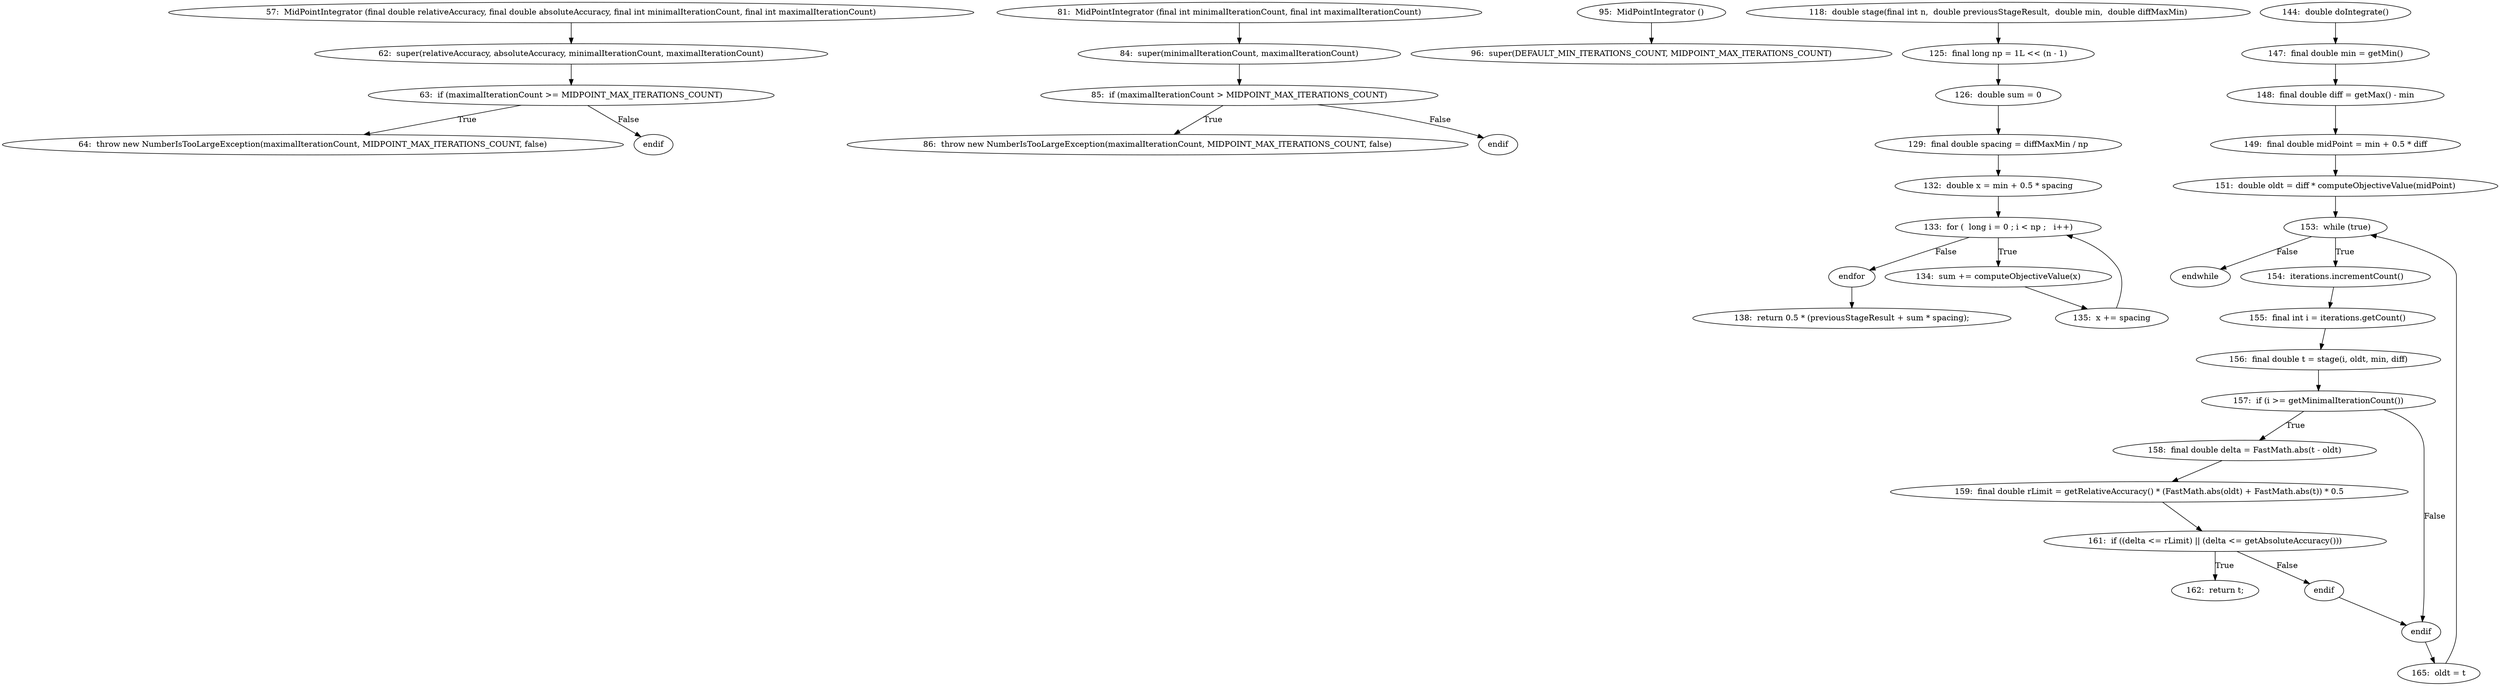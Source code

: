 digraph MidPointIntegrator_CFG {
  // graph-vertices
  v1  [label="57:  MidPointIntegrator (final double relativeAccuracy, final double absoluteAccuracy, final int minimalIterationCount, final int maximalIterationCount)"];
  v2  [label="62:  super(relativeAccuracy, absoluteAccuracy, minimalIterationCount, maximalIterationCount)"];
  v3  [label="63:  if (maximalIterationCount >= MIDPOINT_MAX_ITERATIONS_COUNT)"];
  v4  [label="64:  throw new NumberIsTooLargeException(maximalIterationCount, MIDPOINT_MAX_ITERATIONS_COUNT, false)"];
  v5  [label="endif"];
  v6  [label="81:  MidPointIntegrator (final int minimalIterationCount, final int maximalIterationCount)"];
  v7  [label="84:  super(minimalIterationCount, maximalIterationCount)"];
  v8  [label="85:  if (maximalIterationCount > MIDPOINT_MAX_ITERATIONS_COUNT)"];
  v9  [label="86:  throw new NumberIsTooLargeException(maximalIterationCount, MIDPOINT_MAX_ITERATIONS_COUNT, false)"];
  v10  [label="endif"];
  v11  [label="95:  MidPointIntegrator ()"];
  v12  [label="96:  super(DEFAULT_MIN_ITERATIONS_COUNT, MIDPOINT_MAX_ITERATIONS_COUNT)"];
  v13  [label="118:  double stage(final int n,  double previousStageResult,  double min,  double diffMaxMin)"];
  v14  [label="125:  final long np = 1L << (n - 1)"];
  v15  [label="126:  double sum = 0"];
  v16  [label="129:  final double spacing = diffMaxMin / np"];
  v17  [label="132:  double x = min + 0.5 * spacing"];
  v18  [label="133:  for (  long i = 0 ; i < np ;   i++)"];
  v21  [label="endfor"];
  v22  [label="134:  sum += computeObjectiveValue(x)"];
  v23  [label="135:  x += spacing"];
  v24  [label="138:  return 0.5 * (previousStageResult + sum * spacing);"];
  v25  [label="144:  double doIntegrate()"];
  v26  [label="147:  final double min = getMin()"];
  v27  [label="148:  final double diff = getMax() - min"];
  v28  [label="149:  final double midPoint = min + 0.5 * diff"];
  v29  [label="151:  double oldt = diff * computeObjectiveValue(midPoint)"];
  v30  [label="153:  while (true)"];
  v31  [label="endwhile"];
  v32  [label="154:  iterations.incrementCount()"];
  v33  [label="155:  final int i = iterations.getCount()"];
  v34  [label="156:  final double t = stage(i, oldt, min, diff)"];
  v35  [label="157:  if (i >= getMinimalIterationCount())"];
  v36  [label="158:  final double delta = FastMath.abs(t - oldt)"];
  v37  [label="159:  final double rLimit = getRelativeAccuracy() * (FastMath.abs(oldt) + FastMath.abs(t)) * 0.5"];
  v38  [label="161:  if ((delta <= rLimit) || (delta <= getAbsoluteAccuracy()))"];
  v39  [label="162:  return t;"];
  v40  [label="endif"];
  v41  [label="endif"];
  v42  [label="165:  oldt = t"];
  // graph-edges
  v1 -> v2;
  v2 -> v3;
  v3 -> v4  [label="True"];
  v3 -> v5  [label="False"];
  v6 -> v7;
  v7 -> v8;
  v8 -> v9  [label="True"];
  v8 -> v10  [label="False"];
  v11 -> v12;
  v13 -> v14;
  v14 -> v15;
  v15 -> v16;
  v16 -> v17;
  v17 -> v18;
  v18 -> v21  [label="False"];
  v18 -> v22  [label="True"];
  v22 -> v23;
  v23 -> v18;
  v21 -> v24;
  v25 -> v26;
  v26 -> v27;
  v27 -> v28;
  v28 -> v29;
  v29 -> v30;
  v30 -> v31  [label="False"];
  v30 -> v32  [label="True"];
  v32 -> v33;
  v33 -> v34;
  v34 -> v35;
  v35 -> v36  [label="True"];
  v36 -> v37;
  v37 -> v38;
  v38 -> v39  [label="True"];
  v38 -> v40  [label="False"];
  v40 -> v41;
  v35 -> v41  [label="False"];
  v41 -> v42;
  v42 -> v30;
  // end-of-graph
}
